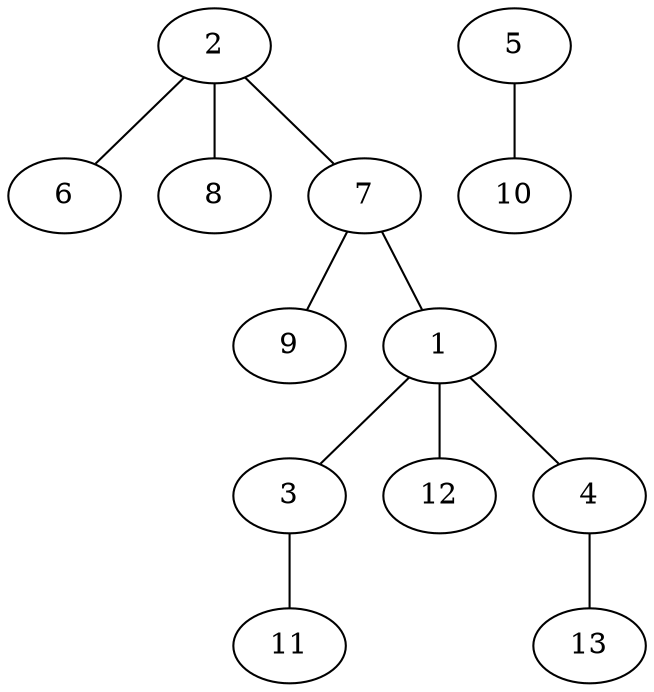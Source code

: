 strict graph "" {
	2	 [style=vertex];
	6	 [style=vertex];
	2 -- 6	 [style="edge"];
	8	 [style=vertex];
	2 -- 8	 [style="edge"];
	7	 [style=vertex];
	2 -- 7	 [style="edge"];
	9	 [style=vertex];
	7 -- 9	 [style="edge"];
	1	 [style=vertex];
	7 -- 1	 [style="edge"];
	3	 [style=vertex];
	1 -- 3	 [style="edge"];
	12	 [style=vertex];
	1 -- 12	 [style="edge"];
	4	 [style=vertex];
	1 -- 4	 [style="edge"];
	5	 [style=vertex];
	10	 [style=vertex];
	5 -- 10	 [style="edge"];
	11	 [style=vertex];
	3 -- 11	 [style="edge"];
	13	 [style=vertex];
	4 -- 13	 [style="edge"];
}

